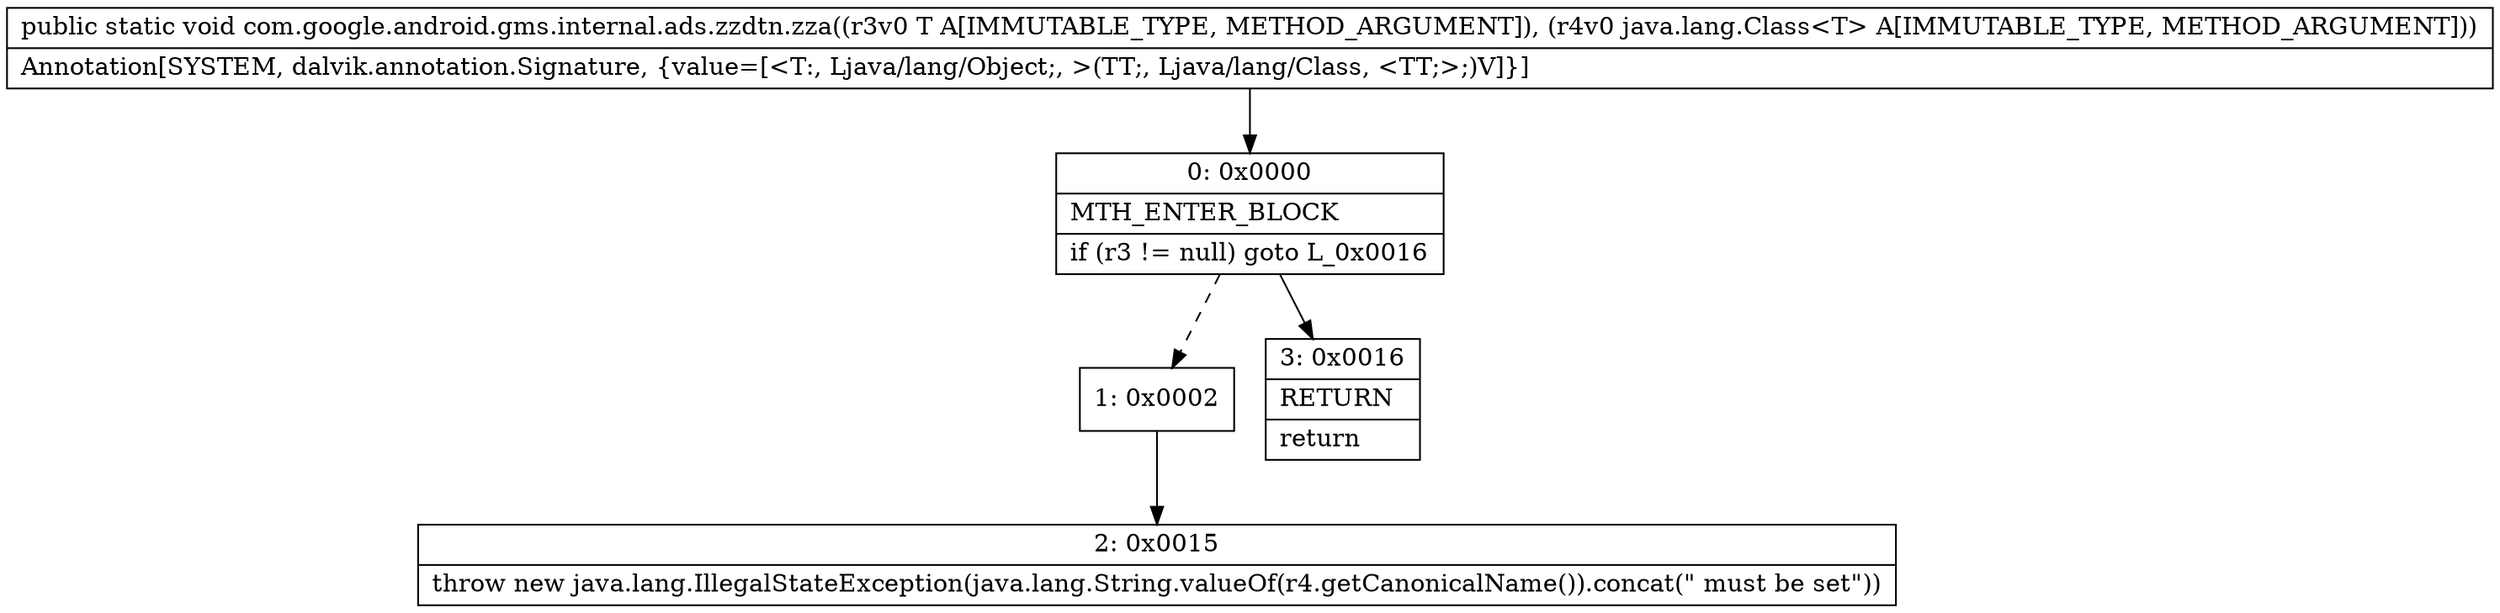 digraph "CFG forcom.google.android.gms.internal.ads.zzdtn.zza(Ljava\/lang\/Object;Ljava\/lang\/Class;)V" {
Node_0 [shape=record,label="{0\:\ 0x0000|MTH_ENTER_BLOCK\l|if (r3 != null) goto L_0x0016\l}"];
Node_1 [shape=record,label="{1\:\ 0x0002}"];
Node_2 [shape=record,label="{2\:\ 0x0015|throw new java.lang.IllegalStateException(java.lang.String.valueOf(r4.getCanonicalName()).concat(\" must be set\"))\l}"];
Node_3 [shape=record,label="{3\:\ 0x0016|RETURN\l|return\l}"];
MethodNode[shape=record,label="{public static void com.google.android.gms.internal.ads.zzdtn.zza((r3v0 T A[IMMUTABLE_TYPE, METHOD_ARGUMENT]), (r4v0 java.lang.Class\<T\> A[IMMUTABLE_TYPE, METHOD_ARGUMENT]))  | Annotation[SYSTEM, dalvik.annotation.Signature, \{value=[\<T:, Ljava\/lang\/Object;, \>(TT;, Ljava\/lang\/Class, \<TT;\>;)V]\}]\l}"];
MethodNode -> Node_0;
Node_0 -> Node_1[style=dashed];
Node_0 -> Node_3;
Node_1 -> Node_2;
}

